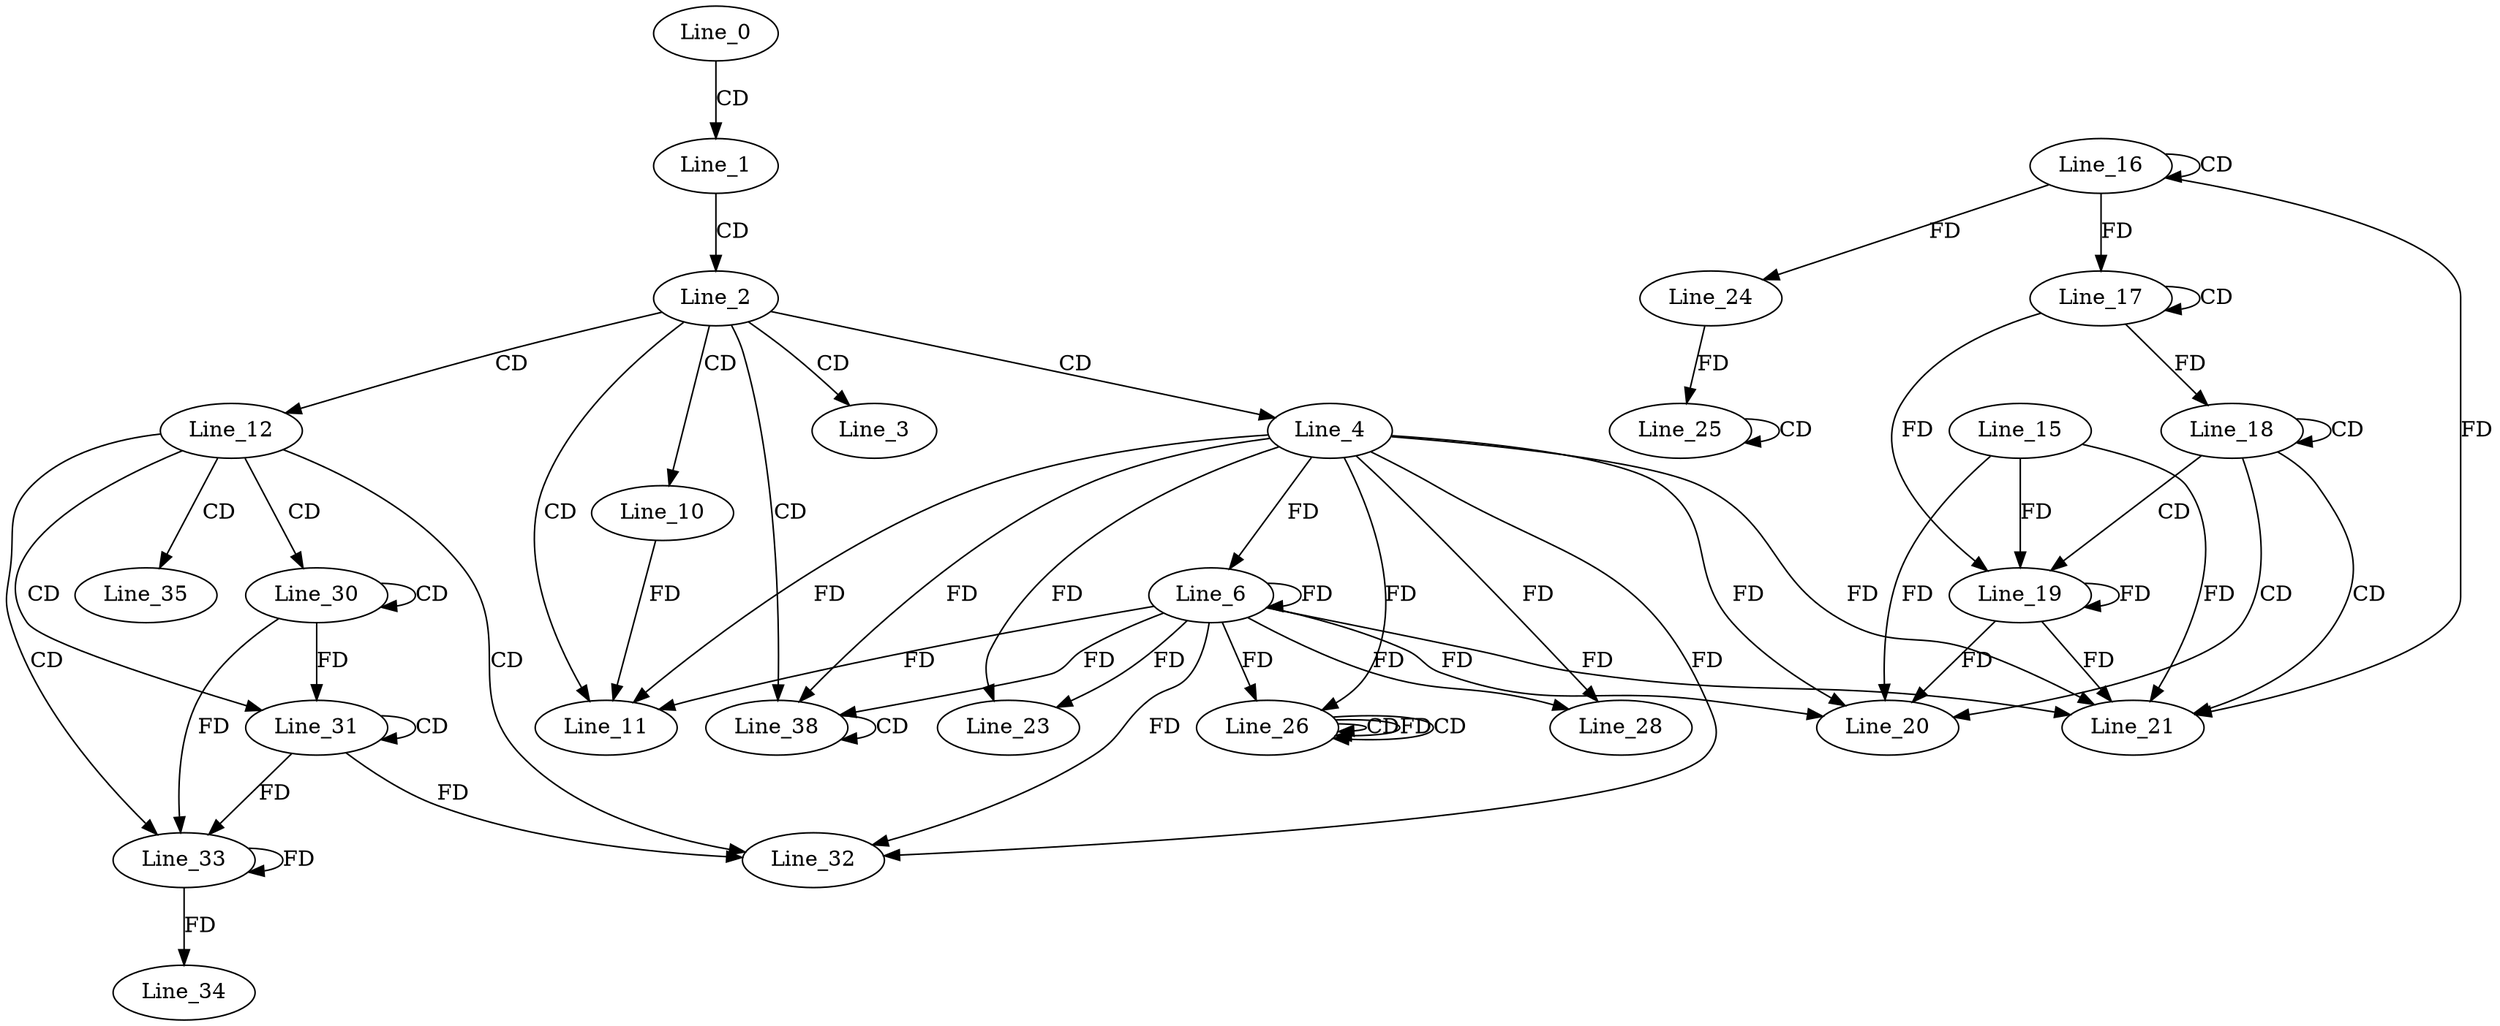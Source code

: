 digraph G {
  Line_0;
  Line_1;
  Line_2;
  Line_3;
  Line_4;
  Line_6;
  Line_6;
  Line_10;
  Line_11;
  Line_12;
  Line_16;
  Line_16;
  Line_17;
  Line_17;
  Line_18;
  Line_18;
  Line_19;
  Line_15;
  Line_19;
  Line_20;
  Line_20;
  Line_21;
  Line_21;
  Line_23;
  Line_24;
  Line_25;
  Line_25;
  Line_24;
  Line_26;
  Line_26;
  Line_26;
  Line_26;
  Line_28;
  Line_12;
  Line_30;
  Line_30;
  Line_31;
  Line_31;
  Line_31;
  Line_32;
  Line_33;
  Line_33;
  Line_33;
  Line_34;
  Line_35;
  Line_38;
  Line_38;
  Line_0 -> Line_1 [ label="CD" ];
  Line_1 -> Line_2 [ label="CD" ];
  Line_2 -> Line_3 [ label="CD" ];
  Line_2 -> Line_4 [ label="CD" ];
  Line_4 -> Line_6 [ label="FD" ];
  Line_6 -> Line_6 [ label="FD" ];
  Line_2 -> Line_10 [ label="CD" ];
  Line_2 -> Line_11 [ label="CD" ];
  Line_4 -> Line_11 [ label="FD" ];
  Line_6 -> Line_11 [ label="FD" ];
  Line_10 -> Line_11 [ label="FD" ];
  Line_2 -> Line_12 [ label="CD" ];
  Line_16 -> Line_16 [ label="CD" ];
  Line_17 -> Line_17 [ label="CD" ];
  Line_16 -> Line_17 [ label="FD" ];
  Line_18 -> Line_18 [ label="CD" ];
  Line_17 -> Line_18 [ label="FD" ];
  Line_18 -> Line_19 [ label="CD" ];
  Line_19 -> Line_19 [ label="FD" ];
  Line_15 -> Line_19 [ label="FD" ];
  Line_17 -> Line_19 [ label="FD" ];
  Line_18 -> Line_20 [ label="CD" ];
  Line_4 -> Line_20 [ label="FD" ];
  Line_6 -> Line_20 [ label="FD" ];
  Line_19 -> Line_20 [ label="FD" ];
  Line_15 -> Line_20 [ label="FD" ];
  Line_18 -> Line_21 [ label="CD" ];
  Line_4 -> Line_21 [ label="FD" ];
  Line_6 -> Line_21 [ label="FD" ];
  Line_16 -> Line_21 [ label="FD" ];
  Line_19 -> Line_21 [ label="FD" ];
  Line_15 -> Line_21 [ label="FD" ];
  Line_4 -> Line_23 [ label="FD" ];
  Line_6 -> Line_23 [ label="FD" ];
  Line_16 -> Line_24 [ label="FD" ];
  Line_25 -> Line_25 [ label="CD" ];
  Line_24 -> Line_25 [ label="FD" ];
  Line_26 -> Line_26 [ label="CD" ];
  Line_26 -> Line_26 [ label="FD" ];
  Line_26 -> Line_26 [ label="CD" ];
  Line_4 -> Line_26 [ label="FD" ];
  Line_6 -> Line_26 [ label="FD" ];
  Line_4 -> Line_28 [ label="FD" ];
  Line_6 -> Line_28 [ label="FD" ];
  Line_12 -> Line_30 [ label="CD" ];
  Line_30 -> Line_30 [ label="CD" ];
  Line_12 -> Line_31 [ label="CD" ];
  Line_31 -> Line_31 [ label="CD" ];
  Line_30 -> Line_31 [ label="FD" ];
  Line_12 -> Line_32 [ label="CD" ];
  Line_4 -> Line_32 [ label="FD" ];
  Line_6 -> Line_32 [ label="FD" ];
  Line_31 -> Line_32 [ label="FD" ];
  Line_12 -> Line_33 [ label="CD" ];
  Line_31 -> Line_33 [ label="FD" ];
  Line_33 -> Line_33 [ label="FD" ];
  Line_30 -> Line_33 [ label="FD" ];
  Line_33 -> Line_34 [ label="FD" ];
  Line_12 -> Line_35 [ label="CD" ];
  Line_2 -> Line_38 [ label="CD" ];
  Line_38 -> Line_38 [ label="CD" ];
  Line_4 -> Line_38 [ label="FD" ];
  Line_6 -> Line_38 [ label="FD" ];
}
